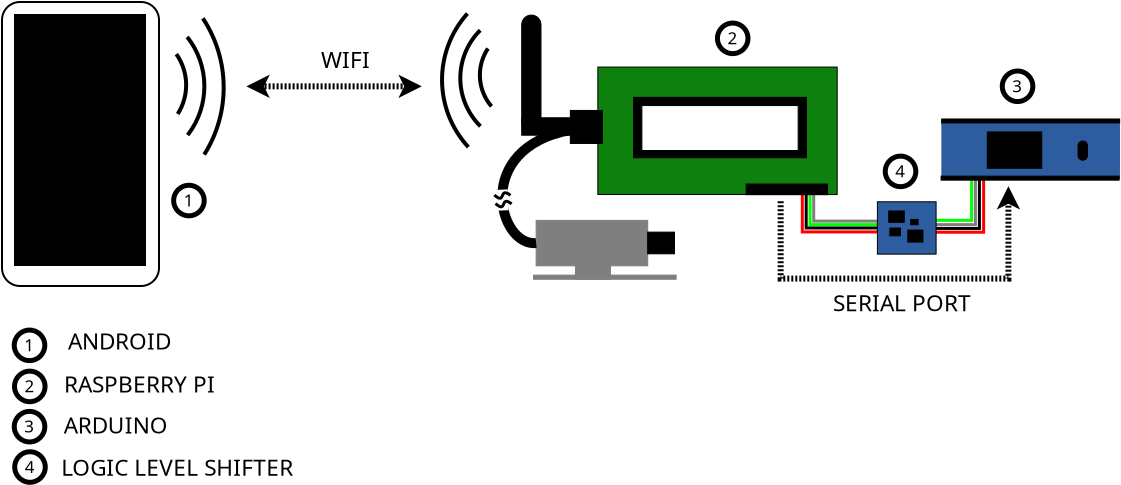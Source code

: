 <?xml version="1.0" encoding="UTF-8"?>
<dia:diagram xmlns:dia="http://www.lysator.liu.se/~alla/dia/">
  <dia:layer name="Background" visible="true" active="true">
    <dia:object type="Standard - Text" version="1" id="O0">
      <dia:attribute name="obj_pos">
        <dia:point val="1.108,22.04"/>
      </dia:attribute>
      <dia:attribute name="obj_bb">
        <dia:rectangle val="1.108,20.989;6.471,22.307"/>
      </dia:attribute>
      <dia:attribute name="text">
        <dia:composite type="text">
          <dia:attribute name="string">
            <dia:string>#ANDROID#</dia:string>
          </dia:attribute>
          <dia:attribute name="font">
            <dia:font family="sans" style="0" name="Helvetica"/>
          </dia:attribute>
          <dia:attribute name="height">
            <dia:real val="1.411"/>
          </dia:attribute>
          <dia:attribute name="pos">
            <dia:point val="1.108,22.04"/>
          </dia:attribute>
          <dia:attribute name="color">
            <dia:color val="#000000"/>
          </dia:attribute>
          <dia:attribute name="alignment">
            <dia:enum val="0"/>
          </dia:attribute>
        </dia:composite>
      </dia:attribute>
      <dia:attribute name="valign">
        <dia:enum val="3"/>
      </dia:attribute>
    </dia:object>
    <dia:group>
      <dia:group>
        <dia:object type="Standard - Box" version="0" id="O1">
          <dia:attribute name="obj_pos">
            <dia:point val="-2.189,4.661"/>
          </dia:attribute>
          <dia:attribute name="obj_bb">
            <dia:rectangle val="-2.239,4.611;5.711,18.911"/>
          </dia:attribute>
          <dia:attribute name="elem_corner">
            <dia:point val="-2.189,4.661"/>
          </dia:attribute>
          <dia:attribute name="elem_width">
            <dia:real val="7.85"/>
          </dia:attribute>
          <dia:attribute name="elem_height">
            <dia:real val="14.2"/>
          </dia:attribute>
          <dia:attribute name="border_width">
            <dia:real val="0.1"/>
          </dia:attribute>
          <dia:attribute name="show_background">
            <dia:boolean val="true"/>
          </dia:attribute>
          <dia:attribute name="corner_radius">
            <dia:real val="0.9"/>
          </dia:attribute>
        </dia:object>
        <dia:object type="Standard - Box" version="0" id="O2">
          <dia:attribute name="obj_pos">
            <dia:point val="-1.539,5.311"/>
          </dia:attribute>
          <dia:attribute name="obj_bb">
            <dia:rectangle val="-1.589,5.261;5.011,17.861"/>
          </dia:attribute>
          <dia:attribute name="elem_corner">
            <dia:point val="-1.539,5.311"/>
          </dia:attribute>
          <dia:attribute name="elem_width">
            <dia:real val="6.5"/>
          </dia:attribute>
          <dia:attribute name="elem_height">
            <dia:real val="12.5"/>
          </dia:attribute>
          <dia:attribute name="border_width">
            <dia:real val="0.1"/>
          </dia:attribute>
          <dia:attribute name="inner_color">
            <dia:color val="#000000"/>
          </dia:attribute>
          <dia:attribute name="show_background">
            <dia:boolean val="true"/>
          </dia:attribute>
        </dia:object>
      </dia:group>
      <dia:group>
        <dia:object type="Standard - Arc" version="0" id="O3">
          <dia:attribute name="obj_pos">
            <dia:point val="6.527,7.266"/>
          </dia:attribute>
          <dia:attribute name="obj_bb">
            <dia:rectangle val="6.425,7.163;7.119,10.364"/>
          </dia:attribute>
          <dia:attribute name="conn_endpoints">
            <dia:point val="6.527,7.266"/>
            <dia:point val="6.595,10.262"/>
          </dia:attribute>
          <dia:attribute name="curve_distance">
            <dia:real val="-0.457"/>
          </dia:attribute>
          <dia:attribute name="line_width">
            <dia:real val="0.2"/>
          </dia:attribute>
        </dia:object>
        <dia:object type="Standard - Arc" version="0" id="O4">
          <dia:attribute name="obj_pos">
            <dia:point val="7.07,6.406"/>
          </dia:attribute>
          <dia:attribute name="obj_bb">
            <dia:rectangle val="6.969,6.305;8.03,11.416"/>
          </dia:attribute>
          <dia:attribute name="conn_endpoints">
            <dia:point val="7.07,6.406"/>
            <dia:point val="7.093,11.316"/>
          </dia:attribute>
          <dia:attribute name="curve_distance">
            <dia:real val="-0.848"/>
          </dia:attribute>
          <dia:attribute name="line_width">
            <dia:real val="0.2"/>
          </dia:attribute>
        </dia:object>
        <dia:object type="Standard - Arc" version="0" id="O5">
          <dia:attribute name="obj_pos">
            <dia:point val="7.854,5.478"/>
          </dia:attribute>
          <dia:attribute name="obj_bb">
            <dia:rectangle val="7.753,5.377;8.995,12.39"/>
          </dia:attribute>
          <dia:attribute name="conn_endpoints">
            <dia:point val="7.854,5.478"/>
            <dia:point val="7.922,12.289"/>
          </dia:attribute>
          <dia:attribute name="curve_distance">
            <dia:real val="-1.007"/>
          </dia:attribute>
          <dia:attribute name="line_width">
            <dia:real val="0.2"/>
          </dia:attribute>
        </dia:object>
      </dia:group>
    </dia:group>
    <dia:group>
      <dia:group>
        <dia:object type="Standard - ZigZagLine" version="1" id="O6">
          <dia:attribute name="obj_pos">
            <dia:point val="38.155,14.364"/>
          </dia:attribute>
          <dia:attribute name="obj_bb">
            <dia:rectangle val="38.08,14.289;41.884,15.866"/>
          </dia:attribute>
          <dia:attribute name="orth_points">
            <dia:point val="38.155,14.364"/>
            <dia:point val="38.213,14.364"/>
            <dia:point val="38.213,15.791"/>
            <dia:point val="41.809,15.791"/>
          </dia:attribute>
          <dia:attribute name="orth_orient">
            <dia:enum val="0"/>
            <dia:enum val="1"/>
            <dia:enum val="0"/>
          </dia:attribute>
          <dia:attribute name="autorouting">
            <dia:boolean val="false"/>
          </dia:attribute>
          <dia:attribute name="line_color">
            <dia:color val="#00ff00"/>
          </dia:attribute>
          <dia:attribute name="line_width">
            <dia:real val="0.15"/>
          </dia:attribute>
        </dia:object>
        <dia:object type="Standard - ZigZagLine" version="1" id="O7">
          <dia:attribute name="obj_pos">
            <dia:point val="37.749,13.957"/>
          </dia:attribute>
          <dia:attribute name="obj_bb">
            <dia:rectangle val="37.674,13.883;41.656,16.033"/>
          </dia:attribute>
          <dia:attribute name="orth_points">
            <dia:point val="37.749,13.957"/>
            <dia:point val="38.02,13.957"/>
            <dia:point val="38.02,15.958"/>
            <dia:point val="41.581,15.958"/>
          </dia:attribute>
          <dia:attribute name="orth_orient">
            <dia:enum val="0"/>
            <dia:enum val="1"/>
            <dia:enum val="0"/>
          </dia:attribute>
          <dia:attribute name="autorouting">
            <dia:boolean val="false"/>
          </dia:attribute>
          <dia:attribute name="line_width">
            <dia:real val="0.15"/>
          </dia:attribute>
        </dia:object>
        <dia:object type="Standard - ZigZagLine" version="1" id="O8">
          <dia:attribute name="obj_pos">
            <dia:point val="37.749,13.957"/>
          </dia:attribute>
          <dia:attribute name="obj_bb">
            <dia:rectangle val="37.674,13.883;41.874,16.232"/>
          </dia:attribute>
          <dia:attribute name="orth_points">
            <dia:point val="37.749,13.957"/>
            <dia:point val="37.827,13.957"/>
            <dia:point val="37.827,16.157"/>
            <dia:point val="41.8,16.157"/>
          </dia:attribute>
          <dia:attribute name="orth_orient">
            <dia:enum val="0"/>
            <dia:enum val="1"/>
            <dia:enum val="0"/>
          </dia:attribute>
          <dia:attribute name="autorouting">
            <dia:boolean val="false"/>
          </dia:attribute>
          <dia:attribute name="line_color">
            <dia:color val="#ff0000"/>
          </dia:attribute>
          <dia:attribute name="line_width">
            <dia:real val="0.15"/>
          </dia:attribute>
        </dia:object>
        <dia:object type="Standard - ZigZagLine" version="1" id="O9">
          <dia:attribute name="obj_pos">
            <dia:point val="37.749,13.957"/>
          </dia:attribute>
          <dia:attribute name="obj_bb">
            <dia:rectangle val="37.674,13.883;41.874,15.692"/>
          </dia:attribute>
          <dia:attribute name="orth_points">
            <dia:point val="37.749,13.957"/>
            <dia:point val="38.396,13.957"/>
            <dia:point val="38.396,15.617"/>
            <dia:point val="41.8,15.617"/>
          </dia:attribute>
          <dia:attribute name="orth_orient">
            <dia:enum val="0"/>
            <dia:enum val="1"/>
            <dia:enum val="0"/>
          </dia:attribute>
          <dia:attribute name="autorouting">
            <dia:boolean val="false"/>
          </dia:attribute>
          <dia:attribute name="line_color">
            <dia:color val="#7f7f7f"/>
          </dia:attribute>
          <dia:attribute name="line_width">
            <dia:real val="0.15"/>
          </dia:attribute>
        </dia:object>
        <dia:object type="Standard - ZigZagLine" version="1" id="O10">
          <dia:attribute name="obj_pos">
            <dia:point val="44.133,15.579"/>
          </dia:attribute>
          <dia:attribute name="obj_bb">
            <dia:rectangle val="44.058,13.279;46.367,15.654"/>
          </dia:attribute>
          <dia:attribute name="orth_points">
            <dia:point val="44.133,15.579"/>
            <dia:point val="46.292,15.579"/>
            <dia:point val="46.292,13.354"/>
          </dia:attribute>
          <dia:attribute name="orth_orient">
            <dia:enum val="0"/>
            <dia:enum val="1"/>
          </dia:attribute>
          <dia:attribute name="autorouting">
            <dia:boolean val="false"/>
          </dia:attribute>
          <dia:attribute name="line_color">
            <dia:color val="#00ff00"/>
          </dia:attribute>
          <dia:attribute name="line_width">
            <dia:real val="0.15"/>
          </dia:attribute>
        </dia:object>
        <dia:object type="Standard - ZigZagLine" version="1" id="O11">
          <dia:attribute name="obj_pos">
            <dia:point val="44.169,15.793"/>
          </dia:attribute>
          <dia:attribute name="obj_bb">
            <dia:rectangle val="44.093,13.3;46.557,15.868"/>
          </dia:attribute>
          <dia:attribute name="orth_points">
            <dia:point val="44.169,15.793"/>
            <dia:point val="46.482,15.793"/>
            <dia:point val="46.482,13.375"/>
          </dia:attribute>
          <dia:attribute name="orth_orient">
            <dia:enum val="0"/>
            <dia:enum val="1"/>
          </dia:attribute>
          <dia:attribute name="autorouting">
            <dia:boolean val="false"/>
          </dia:attribute>
          <dia:attribute name="line_color">
            <dia:color val="#7f7f7f"/>
          </dia:attribute>
          <dia:attribute name="line_width">
            <dia:real val="0.15"/>
          </dia:attribute>
        </dia:object>
        <dia:object type="Standard - ZigZagLine" version="1" id="O12">
          <dia:attribute name="obj_pos">
            <dia:point val="44.179,15.983"/>
          </dia:attribute>
          <dia:attribute name="obj_bb">
            <dia:rectangle val="44.104,13.332;46.756,16.058"/>
          </dia:attribute>
          <dia:attribute name="orth_points">
            <dia:point val="44.179,15.983"/>
            <dia:point val="46.681,15.983"/>
            <dia:point val="46.681,13.407"/>
          </dia:attribute>
          <dia:attribute name="orth_orient">
            <dia:enum val="0"/>
            <dia:enum val="1"/>
          </dia:attribute>
          <dia:attribute name="autorouting">
            <dia:boolean val="false"/>
          </dia:attribute>
          <dia:attribute name="line_width">
            <dia:real val="0.15"/>
          </dia:attribute>
        </dia:object>
        <dia:object type="Standard - ZigZagLine" version="1" id="O13">
          <dia:attribute name="obj_pos">
            <dia:point val="44.19,16.172"/>
          </dia:attribute>
          <dia:attribute name="obj_bb">
            <dia:rectangle val="44.115,13.311;46.967,16.247"/>
          </dia:attribute>
          <dia:attribute name="orth_points">
            <dia:point val="44.19,16.172"/>
            <dia:point val="46.892,16.172"/>
            <dia:point val="46.892,13.386"/>
          </dia:attribute>
          <dia:attribute name="orth_orient">
            <dia:enum val="0"/>
            <dia:enum val="1"/>
          </dia:attribute>
          <dia:attribute name="autorouting">
            <dia:boolean val="false"/>
          </dia:attribute>
          <dia:attribute name="line_color">
            <dia:color val="#ff0000"/>
          </dia:attribute>
          <dia:attribute name="line_width">
            <dia:real val="0.15"/>
          </dia:attribute>
        </dia:object>
        <dia:group>
          <dia:object type="Standard - Box" version="0" id="O14">
            <dia:attribute name="obj_pos">
              <dia:point val="41.581,14.65"/>
            </dia:attribute>
            <dia:attribute name="obj_bb">
              <dia:rectangle val="41.556,14.625;44.541,17.292"/>
            </dia:attribute>
            <dia:attribute name="elem_corner">
              <dia:point val="41.581,14.65"/>
            </dia:attribute>
            <dia:attribute name="elem_width">
              <dia:real val="2.935"/>
            </dia:attribute>
            <dia:attribute name="elem_height">
              <dia:real val="2.617"/>
            </dia:attribute>
            <dia:attribute name="border_width">
              <dia:real val="0.05"/>
            </dia:attribute>
            <dia:attribute name="inner_color">
              <dia:color val="#2d5d9e"/>
            </dia:attribute>
            <dia:attribute name="show_background">
              <dia:boolean val="true"/>
            </dia:attribute>
          </dia:object>
          <dia:object type="Standard - Box" version="0" id="O15">
            <dia:attribute name="obj_pos">
              <dia:point val="42.147,15.11"/>
            </dia:attribute>
            <dia:attribute name="obj_bb">
              <dia:rectangle val="42.122,15.085;42.95,15.7"/>
            </dia:attribute>
            <dia:attribute name="elem_corner">
              <dia:point val="42.147,15.11"/>
            </dia:attribute>
            <dia:attribute name="elem_width">
              <dia:real val="0.778"/>
            </dia:attribute>
            <dia:attribute name="elem_height">
              <dia:real val="0.566"/>
            </dia:attribute>
            <dia:attribute name="border_width">
              <dia:real val="0.05"/>
            </dia:attribute>
            <dia:attribute name="inner_color">
              <dia:color val="#000000"/>
            </dia:attribute>
            <dia:attribute name="show_background">
              <dia:boolean val="true"/>
            </dia:attribute>
          </dia:object>
          <dia:object type="Standard - Box" version="0" id="O16">
            <dia:attribute name="obj_pos">
              <dia:point val="42.204,15.962"/>
            </dia:attribute>
            <dia:attribute name="obj_bb">
              <dia:rectangle val="42.179,15.937;42.759,16.376"/>
            </dia:attribute>
            <dia:attribute name="elem_corner">
              <dia:point val="42.204,15.962"/>
            </dia:attribute>
            <dia:attribute name="elem_width">
              <dia:real val="0.53"/>
            </dia:attribute>
            <dia:attribute name="elem_height">
              <dia:real val="0.389"/>
            </dia:attribute>
            <dia:attribute name="border_width">
              <dia:real val="0.05"/>
            </dia:attribute>
            <dia:attribute name="inner_color">
              <dia:color val="#000000"/>
            </dia:attribute>
            <dia:attribute name="show_background">
              <dia:boolean val="true"/>
            </dia:attribute>
          </dia:object>
          <dia:object type="Standard - Box" version="0" id="O17">
            <dia:attribute name="obj_pos">
              <dia:point val="43.243,15.534"/>
            </dia:attribute>
            <dia:attribute name="obj_bb">
              <dia:rectangle val="43.218,15.509;43.64,15.824"/>
            </dia:attribute>
            <dia:attribute name="elem_corner">
              <dia:point val="43.243,15.534"/>
            </dia:attribute>
            <dia:attribute name="elem_width">
              <dia:real val="0.372"/>
            </dia:attribute>
            <dia:attribute name="elem_height">
              <dia:real val="0.265"/>
            </dia:attribute>
            <dia:attribute name="border_width">
              <dia:real val="0.05"/>
            </dia:attribute>
            <dia:attribute name="inner_color">
              <dia:color val="#000000"/>
            </dia:attribute>
            <dia:attribute name="show_background">
              <dia:boolean val="true"/>
            </dia:attribute>
          </dia:object>
          <dia:object type="Standard - Box" version="0" id="O18">
            <dia:attribute name="obj_pos">
              <dia:point val="43.102,16.064"/>
            </dia:attribute>
            <dia:attribute name="obj_bb">
              <dia:rectangle val="43.077,16.039;43.884,16.691"/>
            </dia:attribute>
            <dia:attribute name="elem_corner">
              <dia:point val="43.102,16.064"/>
            </dia:attribute>
            <dia:attribute name="elem_width">
              <dia:real val="0.757"/>
            </dia:attribute>
            <dia:attribute name="elem_height">
              <dia:real val="0.601"/>
            </dia:attribute>
            <dia:attribute name="border_width">
              <dia:real val="0.05"/>
            </dia:attribute>
            <dia:attribute name="inner_color">
              <dia:color val="#000000"/>
            </dia:attribute>
            <dia:attribute name="show_background">
              <dia:boolean val="true"/>
            </dia:attribute>
          </dia:object>
        </dia:group>
      </dia:group>
      <dia:group>
        <dia:object type="Standard - Box" version="0" id="O19">
          <dia:attribute name="obj_pos">
            <dia:point val="44.805,10.639"/>
          </dia:attribute>
          <dia:attribute name="obj_bb">
            <dia:rectangle val="44.78,10.614;53.713,13.517"/>
          </dia:attribute>
          <dia:attribute name="elem_corner">
            <dia:point val="44.805,10.639"/>
          </dia:attribute>
          <dia:attribute name="elem_width">
            <dia:real val="8.883"/>
          </dia:attribute>
          <dia:attribute name="elem_height">
            <dia:real val="2.853"/>
          </dia:attribute>
          <dia:attribute name="border_width">
            <dia:real val="0.05"/>
          </dia:attribute>
          <dia:attribute name="border_color">
            <dia:color val="#2d5d9e"/>
          </dia:attribute>
          <dia:attribute name="inner_color">
            <dia:color val="#2d5d9e"/>
          </dia:attribute>
          <dia:attribute name="show_background">
            <dia:boolean val="true"/>
          </dia:attribute>
        </dia:object>
        <dia:object type="Standard - Box" version="0" id="O20">
          <dia:attribute name="obj_pos">
            <dia:point val="47.075,11.158"/>
          </dia:attribute>
          <dia:attribute name="obj_bb">
            <dia:rectangle val="47.05,11.133;49.823,12.999"/>
          </dia:attribute>
          <dia:attribute name="elem_corner">
            <dia:point val="47.075,11.158"/>
          </dia:attribute>
          <dia:attribute name="elem_width">
            <dia:real val="2.723"/>
          </dia:attribute>
          <dia:attribute name="elem_height">
            <dia:real val="1.816"/>
          </dia:attribute>
          <dia:attribute name="border_width">
            <dia:real val="0.05"/>
          </dia:attribute>
          <dia:attribute name="inner_color">
            <dia:color val="#000000"/>
          </dia:attribute>
          <dia:attribute name="show_background">
            <dia:boolean val="true"/>
          </dia:attribute>
        </dia:object>
        <dia:object type="Standard - Box" version="0" id="O21">
          <dia:attribute name="obj_pos">
            <dia:point val="51.613,11.612"/>
          </dia:attribute>
          <dia:attribute name="obj_bb">
            <dia:rectangle val="51.588,11.587;52.111,12.596"/>
          </dia:attribute>
          <dia:attribute name="elem_corner">
            <dia:point val="51.613,11.612"/>
          </dia:attribute>
          <dia:attribute name="elem_width">
            <dia:real val="0.472"/>
          </dia:attribute>
          <dia:attribute name="elem_height">
            <dia:real val="0.959"/>
          </dia:attribute>
          <dia:attribute name="border_width">
            <dia:real val="0.05"/>
          </dia:attribute>
          <dia:attribute name="inner_color">
            <dia:color val="#000000"/>
          </dia:attribute>
          <dia:attribute name="show_background">
            <dia:boolean val="true"/>
          </dia:attribute>
          <dia:attribute name="corner_radius">
            <dia:real val="1"/>
          </dia:attribute>
        </dia:object>
        <dia:object type="Standard - Box" version="0" id="O22">
          <dia:attribute name="obj_pos">
            <dia:point val="44.794,10.51"/>
          </dia:attribute>
          <dia:attribute name="obj_bb">
            <dia:rectangle val="44.769,10.485;53.719,10.734"/>
          </dia:attribute>
          <dia:attribute name="elem_corner">
            <dia:point val="44.794,10.51"/>
          </dia:attribute>
          <dia:attribute name="elem_width">
            <dia:real val="8.9"/>
          </dia:attribute>
          <dia:attribute name="elem_height">
            <dia:real val="0.199"/>
          </dia:attribute>
          <dia:attribute name="border_width">
            <dia:real val="0.05"/>
          </dia:attribute>
          <dia:attribute name="inner_color">
            <dia:color val="#000000"/>
          </dia:attribute>
          <dia:attribute name="show_background">
            <dia:boolean val="true"/>
          </dia:attribute>
        </dia:object>
        <dia:object type="Standard - Box" version="0" id="O23">
          <dia:attribute name="obj_pos">
            <dia:point val="44.766,13.369"/>
          </dia:attribute>
          <dia:attribute name="obj_bb">
            <dia:rectangle val="44.741,13.344;53.691,13.593"/>
          </dia:attribute>
          <dia:attribute name="elem_corner">
            <dia:point val="44.766,13.369"/>
          </dia:attribute>
          <dia:attribute name="elem_width">
            <dia:real val="8.9"/>
          </dia:attribute>
          <dia:attribute name="elem_height">
            <dia:real val="0.199"/>
          </dia:attribute>
          <dia:attribute name="border_width">
            <dia:real val="0.05"/>
          </dia:attribute>
          <dia:attribute name="inner_color">
            <dia:color val="#000000"/>
          </dia:attribute>
          <dia:attribute name="show_background">
            <dia:boolean val="true"/>
          </dia:attribute>
        </dia:object>
      </dia:group>
      <dia:group>
        <dia:group>
          <dia:object type="Standard - Box" version="0" id="O24">
            <dia:attribute name="obj_pos">
              <dia:point val="27.603,7.914"/>
            </dia:attribute>
            <dia:attribute name="obj_bb">
              <dia:rectangle val="27.578,7.889;39.595,14.312"/>
            </dia:attribute>
            <dia:attribute name="elem_corner">
              <dia:point val="27.603,7.914"/>
            </dia:attribute>
            <dia:attribute name="elem_width">
              <dia:real val="11.967"/>
            </dia:attribute>
            <dia:attribute name="elem_height">
              <dia:real val="6.373"/>
            </dia:attribute>
            <dia:attribute name="border_width">
              <dia:real val="0.05"/>
            </dia:attribute>
            <dia:attribute name="inner_color">
              <dia:color val="#0e800e"/>
            </dia:attribute>
            <dia:attribute name="show_background">
              <dia:boolean val="true"/>
            </dia:attribute>
          </dia:object>
          <dia:object type="Standard - Box" version="0" id="O25">
            <dia:attribute name="obj_pos">
              <dia:point val="29.391,9.427"/>
            </dia:attribute>
            <dia:attribute name="obj_bb">
              <dia:rectangle val="29.366,9.402;38.056,12.475"/>
            </dia:attribute>
            <dia:attribute name="elem_corner">
              <dia:point val="29.391,9.427"/>
            </dia:attribute>
            <dia:attribute name="elem_width">
              <dia:real val="8.64"/>
            </dia:attribute>
            <dia:attribute name="elem_height">
              <dia:real val="3.024"/>
            </dia:attribute>
            <dia:attribute name="border_width">
              <dia:real val="0.05"/>
            </dia:attribute>
            <dia:attribute name="inner_color">
              <dia:color val="#000000"/>
            </dia:attribute>
            <dia:attribute name="show_background">
              <dia:boolean val="true"/>
            </dia:attribute>
          </dia:object>
          <dia:object type="Standard - Box" version="0" id="O26">
            <dia:attribute name="obj_pos">
              <dia:point val="29.804,9.839"/>
            </dia:attribute>
            <dia:attribute name="obj_bb">
              <dia:rectangle val="29.779,9.814;37.644,12.111"/>
            </dia:attribute>
            <dia:attribute name="elem_corner">
              <dia:point val="29.804,9.839"/>
            </dia:attribute>
            <dia:attribute name="elem_width">
              <dia:real val="7.815"/>
            </dia:attribute>
            <dia:attribute name="elem_height">
              <dia:real val="2.247"/>
            </dia:attribute>
            <dia:attribute name="border_width">
              <dia:real val="0.05"/>
            </dia:attribute>
            <dia:attribute name="show_background">
              <dia:boolean val="true"/>
            </dia:attribute>
          </dia:object>
          <dia:object type="Standard - Box" version="0" id="O27">
            <dia:attribute name="obj_pos">
              <dia:point val="26.227,10.083"/>
            </dia:attribute>
            <dia:attribute name="obj_bb">
              <dia:rectangle val="26.203,10.058;27.857,11.759"/>
            </dia:attribute>
            <dia:attribute name="elem_corner">
              <dia:point val="26.227,10.083"/>
            </dia:attribute>
            <dia:attribute name="elem_width">
              <dia:real val="1.605"/>
            </dia:attribute>
            <dia:attribute name="elem_height">
              <dia:real val="1.651"/>
            </dia:attribute>
            <dia:attribute name="border_width">
              <dia:real val="0.05"/>
            </dia:attribute>
            <dia:attribute name="inner_color">
              <dia:color val="#000000"/>
            </dia:attribute>
            <dia:attribute name="show_background">
              <dia:boolean val="true"/>
            </dia:attribute>
          </dia:object>
          <dia:object type="Standard - Box" version="0" id="O28">
            <dia:attribute name="obj_pos">
              <dia:point val="23.797,10.45"/>
            </dia:attribute>
            <dia:attribute name="obj_bb">
              <dia:rectangle val="23.772,10.425;26.344,11.346"/>
            </dia:attribute>
            <dia:attribute name="elem_corner">
              <dia:point val="23.797,10.45"/>
            </dia:attribute>
            <dia:attribute name="elem_width">
              <dia:real val="2.522"/>
            </dia:attribute>
            <dia:attribute name="elem_height">
              <dia:real val="0.871"/>
            </dia:attribute>
            <dia:attribute name="border_width">
              <dia:real val="0.05"/>
            </dia:attribute>
            <dia:attribute name="inner_color">
              <dia:color val="#000000"/>
            </dia:attribute>
            <dia:attribute name="show_background">
              <dia:boolean val="true"/>
            </dia:attribute>
          </dia:object>
          <dia:object type="Standard - Box" version="0" id="O29">
            <dia:attribute name="obj_pos">
              <dia:point val="23.797,5.315"/>
            </dia:attribute>
            <dia:attribute name="obj_bb">
              <dia:rectangle val="23.772,5.29;24.785,11.163"/>
            </dia:attribute>
            <dia:attribute name="elem_corner">
              <dia:point val="23.797,5.315"/>
            </dia:attribute>
            <dia:attribute name="elem_width">
              <dia:real val="0.963"/>
            </dia:attribute>
            <dia:attribute name="elem_height">
              <dia:real val="5.823"/>
            </dia:attribute>
            <dia:attribute name="border_width">
              <dia:real val="0.05"/>
            </dia:attribute>
            <dia:attribute name="inner_color">
              <dia:color val="#000000"/>
            </dia:attribute>
            <dia:attribute name="show_background">
              <dia:boolean val="true"/>
            </dia:attribute>
            <dia:attribute name="corner_radius">
              <dia:real val="1"/>
            </dia:attribute>
          </dia:object>
          <dia:object type="Standard - Box" version="0" id="O30">
            <dia:attribute name="obj_pos">
              <dia:point val="35.018,13.764"/>
            </dia:attribute>
            <dia:attribute name="obj_bb">
              <dia:rectangle val="34.993,13.739;39.114,14.32"/>
            </dia:attribute>
            <dia:attribute name="elem_corner">
              <dia:point val="35.018,13.764"/>
            </dia:attribute>
            <dia:attribute name="elem_width">
              <dia:real val="4.071"/>
            </dia:attribute>
            <dia:attribute name="elem_height">
              <dia:real val="0.531"/>
            </dia:attribute>
            <dia:attribute name="border_width">
              <dia:real val="0.05"/>
            </dia:attribute>
            <dia:attribute name="inner_color">
              <dia:color val="#000000"/>
            </dia:attribute>
            <dia:attribute name="show_background">
              <dia:boolean val="true"/>
            </dia:attribute>
          </dia:object>
          <dia:object type="Standard - Box" version="0" id="O31">
            <dia:attribute name="obj_pos">
              <dia:point val="24.518,15.579"/>
            </dia:attribute>
            <dia:attribute name="obj_bb">
              <dia:rectangle val="24.493,15.554;30.122,17.877"/>
            </dia:attribute>
            <dia:attribute name="elem_corner">
              <dia:point val="24.518,15.579"/>
            </dia:attribute>
            <dia:attribute name="elem_width">
              <dia:real val="5.578"/>
            </dia:attribute>
            <dia:attribute name="elem_height">
              <dia:real val="2.273"/>
            </dia:attribute>
            <dia:attribute name="border_width">
              <dia:real val="0.05"/>
            </dia:attribute>
            <dia:attribute name="border_color">
              <dia:color val="#7f7f7f"/>
            </dia:attribute>
            <dia:attribute name="inner_color">
              <dia:color val="#7f7f7f"/>
            </dia:attribute>
            <dia:attribute name="show_background">
              <dia:boolean val="true"/>
            </dia:attribute>
          </dia:object>
          <dia:object type="Standard - Box" version="0" id="O32">
            <dia:attribute name="obj_pos">
              <dia:point val="30.093,16.167"/>
            </dia:attribute>
            <dia:attribute name="obj_bb">
              <dia:rectangle val="30.068,16.142;31.461,17.277"/>
            </dia:attribute>
            <dia:attribute name="elem_corner">
              <dia:point val="30.093,16.167"/>
            </dia:attribute>
            <dia:attribute name="elem_width">
              <dia:real val="1.343"/>
            </dia:attribute>
            <dia:attribute name="elem_height">
              <dia:real val="1.085"/>
            </dia:attribute>
            <dia:attribute name="border_width">
              <dia:real val="0.05"/>
            </dia:attribute>
            <dia:attribute name="inner_color">
              <dia:color val="#000000"/>
            </dia:attribute>
            <dia:attribute name="show_background">
              <dia:boolean val="true"/>
            </dia:attribute>
          </dia:object>
          <dia:object type="Standard - Box" version="0" id="O33">
            <dia:attribute name="obj_pos">
              <dia:point val="26.481,17.49"/>
            </dia:attribute>
            <dia:attribute name="obj_bb">
              <dia:rectangle val="26.456,17.465;28.262,18.548"/>
            </dia:attribute>
            <dia:attribute name="elem_corner">
              <dia:point val="26.481,17.49"/>
            </dia:attribute>
            <dia:attribute name="elem_width">
              <dia:real val="1.756"/>
            </dia:attribute>
            <dia:attribute name="elem_height">
              <dia:real val="1.033"/>
            </dia:attribute>
            <dia:attribute name="border_width">
              <dia:real val="0.05"/>
            </dia:attribute>
            <dia:attribute name="border_color">
              <dia:color val="#7f7f7f"/>
            </dia:attribute>
            <dia:attribute name="inner_color">
              <dia:color val="#7f7f7f"/>
            </dia:attribute>
            <dia:attribute name="show_background">
              <dia:boolean val="true"/>
            </dia:attribute>
          </dia:object>
          <dia:object type="Standard - Box" version="0" id="O34">
            <dia:attribute name="obj_pos">
              <dia:point val="24.389,18.317"/>
            </dia:attribute>
            <dia:attribute name="obj_bb">
              <dia:rectangle val="24.364,18.292;31.542,18.548"/>
            </dia:attribute>
            <dia:attribute name="elem_corner">
              <dia:point val="24.389,18.317"/>
            </dia:attribute>
            <dia:attribute name="elem_width">
              <dia:real val="7.128"/>
            </dia:attribute>
            <dia:attribute name="elem_height">
              <dia:real val="0.207"/>
            </dia:attribute>
            <dia:attribute name="border_width">
              <dia:real val="0.05"/>
            </dia:attribute>
            <dia:attribute name="border_color">
              <dia:color val="#7f7f7f"/>
            </dia:attribute>
            <dia:attribute name="inner_color">
              <dia:color val="#7f7f7f"/>
            </dia:attribute>
            <dia:attribute name="show_background">
              <dia:boolean val="true"/>
            </dia:attribute>
          </dia:object>
          <dia:object type="Standard - BezierLine" version="0" id="O35">
            <dia:attribute name="obj_pos">
              <dia:point val="24.518,16.715"/>
            </dia:attribute>
            <dia:attribute name="obj_bb">
              <dia:rectangle val="22.574,10.773;26.495,16.988"/>
            </dia:attribute>
            <dia:attribute name="bez_points">
              <dia:point val="24.518,16.715"/>
              <dia:point val="22.64,16.896"/>
              <dia:point val="22.149,11.834"/>
              <dia:point val="27.03,10.908"/>
            </dia:attribute>
            <dia:attribute name="corner_types">
              <dia:enum val="0"/>
              <dia:enum val="0"/>
            </dia:attribute>
            <dia:attribute name="line_width">
              <dia:real val="0.5"/>
            </dia:attribute>
            <dia:connections>
              <dia:connection handle="0" to="O31" connection="3"/>
              <dia:connection handle="3" to="O27" connection="8"/>
            </dia:connections>
          </dia:object>
          <dia:object type="Standard - Line" version="0" id="O36">
            <dia:attribute name="obj_pos">
              <dia:point val="22.789,15.086"/>
            </dia:attribute>
            <dia:attribute name="obj_bb">
              <dia:rectangle val="22.379,13.682;23.154,15.451"/>
            </dia:attribute>
            <dia:attribute name="conn_endpoints">
              <dia:point val="22.789,15.086"/>
              <dia:point val="22.744,14.046"/>
            </dia:attribute>
            <dia:attribute name="numcp">
              <dia:int val="1"/>
            </dia:attribute>
            <dia:attribute name="line_color">
              <dia:color val="#ffffff"/>
            </dia:attribute>
            <dia:attribute name="line_width">
              <dia:real val="0.7"/>
            </dia:attribute>
          </dia:object>
          <dia:object type="Standard - BezierLine" version="0" id="O37">
            <dia:attribute name="obj_pos">
              <dia:point val="22.429,14.312"/>
            </dia:attribute>
            <dia:attribute name="obj_bb">
              <dia:rectangle val="22.323,14.123;23.338,14.551"/>
            </dia:attribute>
            <dia:attribute name="bez_points">
              <dia:point val="22.429,14.312"/>
              <dia:point val="23.032,14.847"/>
              <dia:point val="22.63,13.859"/>
              <dia:point val="23.233,14.328"/>
            </dia:attribute>
            <dia:attribute name="corner_types">
              <dia:enum val="0"/>
              <dia:enum val="0"/>
            </dia:attribute>
            <dia:attribute name="line_width">
              <dia:real val="0.15"/>
            </dia:attribute>
          </dia:object>
          <dia:object type="Standard - BezierLine" version="0" id="O38">
            <dia:attribute name="obj_pos">
              <dia:point val="22.487,14.739"/>
            </dia:attribute>
            <dia:attribute name="obj_bb">
              <dia:rectangle val="22.381,14.55;23.396,14.978"/>
            </dia:attribute>
            <dia:attribute name="bez_points">
              <dia:point val="22.487,14.739"/>
              <dia:point val="23.09,15.275"/>
              <dia:point val="22.688,14.287"/>
              <dia:point val="23.291,14.756"/>
            </dia:attribute>
            <dia:attribute name="corner_types">
              <dia:enum val="0"/>
              <dia:enum val="0"/>
            </dia:attribute>
            <dia:attribute name="line_width">
              <dia:real val="0.15"/>
            </dia:attribute>
          </dia:object>
        </dia:group>
        <dia:group>
          <dia:object type="Standard - Arc" version="0" id="O39">
            <dia:attribute name="obj_pos">
              <dia:point val="22.107,6.986"/>
            </dia:attribute>
            <dia:attribute name="obj_bb">
              <dia:rectangle val="21.604,6.88;22.391,9.986"/>
            </dia:attribute>
            <dia:attribute name="conn_endpoints">
              <dia:point val="22.107,6.986"/>
              <dia:point val="22.285,9.88"/>
            </dia:attribute>
            <dia:attribute name="curve_distance">
              <dia:real val="0.488"/>
            </dia:attribute>
            <dia:attribute name="line_width">
              <dia:real val="0.2"/>
            </dia:attribute>
          </dia:object>
          <dia:object type="Standard - Arc" version="0" id="O40">
            <dia:attribute name="obj_pos">
              <dia:point val="21.72,6.075"/>
            </dia:attribute>
            <dia:attribute name="obj_bb">
              <dia:rectangle val="20.626,5.975;21.832,10.974"/>
            </dia:attribute>
            <dia:attribute name="conn_endpoints">
              <dia:point val="21.72,6.075"/>
              <dia:point val="21.732,10.874"/>
            </dia:attribute>
            <dia:attribute name="curve_distance">
              <dia:real val="1"/>
            </dia:attribute>
            <dia:attribute name="line_width">
              <dia:real val="0.2"/>
            </dia:attribute>
          </dia:object>
          <dia:object type="Standard - Arc" version="0" id="O41">
            <dia:attribute name="obj_pos">
              <dia:point val="21.082,5.24"/>
            </dia:attribute>
            <dia:attribute name="obj_bb">
              <dia:rectangle val="19.713,5.14;21.228,12.014"/>
            </dia:attribute>
            <dia:attribute name="conn_endpoints">
              <dia:point val="21.082,5.24"/>
              <dia:point val="21.128,11.914"/>
            </dia:attribute>
            <dia:attribute name="curve_distance">
              <dia:real val="1.292"/>
            </dia:attribute>
            <dia:attribute name="line_width">
              <dia:real val="0.2"/>
            </dia:attribute>
          </dia:object>
        </dia:group>
      </dia:group>
    </dia:group>
    <dia:group>
      <dia:object type="Standard - Text" version="1" id="O42">
        <dia:attribute name="obj_pos">
          <dia:point val="39.365,20.12"/>
        </dia:attribute>
        <dia:attribute name="obj_bb">
          <dia:rectangle val="39.365,19.07;46.635,20.387"/>
        </dia:attribute>
        <dia:attribute name="text">
          <dia:composite type="text">
            <dia:attribute name="string">
              <dia:string>#SERIAL PORT#</dia:string>
            </dia:attribute>
            <dia:attribute name="font">
              <dia:font family="sans" style="0" name="Helvetica"/>
            </dia:attribute>
            <dia:attribute name="height">
              <dia:real val="1.411"/>
            </dia:attribute>
            <dia:attribute name="pos">
              <dia:point val="39.365,20.12"/>
            </dia:attribute>
            <dia:attribute name="color">
              <dia:color val="#000000"/>
            </dia:attribute>
            <dia:attribute name="alignment">
              <dia:enum val="0"/>
            </dia:attribute>
          </dia:composite>
        </dia:attribute>
        <dia:attribute name="valign">
          <dia:enum val="3"/>
        </dia:attribute>
      </dia:object>
      <dia:object type="Standard - ZigZagLine" version="1" id="O43">
        <dia:attribute name="obj_pos">
          <dia:point val="36.743,14.623"/>
        </dia:attribute>
        <dia:attribute name="obj_bb">
          <dia:rectangle val="36.593,13.535;48.716,18.64"/>
        </dia:attribute>
        <dia:attribute name="orth_points">
          <dia:point val="36.743,14.623"/>
          <dia:point val="36.743,18.49"/>
          <dia:point val="48.131,18.49"/>
          <dia:point val="48.131,13.87"/>
        </dia:attribute>
        <dia:attribute name="orth_orient">
          <dia:enum val="1"/>
          <dia:enum val="0"/>
          <dia:enum val="1"/>
        </dia:attribute>
        <dia:attribute name="autorouting">
          <dia:boolean val="false"/>
        </dia:attribute>
        <dia:attribute name="line_width">
          <dia:real val="0.3"/>
        </dia:attribute>
        <dia:attribute name="line_style">
          <dia:enum val="1"/>
        </dia:attribute>
        <dia:attribute name="end_arrow">
          <dia:enum val="22"/>
        </dia:attribute>
        <dia:attribute name="end_arrow_length">
          <dia:real val="0.5"/>
        </dia:attribute>
        <dia:attribute name="end_arrow_width">
          <dia:real val="0.5"/>
        </dia:attribute>
        <dia:attribute name="dashlength">
          <dia:real val="0.1"/>
        </dia:attribute>
      </dia:object>
    </dia:group>
    <dia:object type="Standard - Text" version="1" id="O44">
      <dia:attribute name="obj_pos">
        <dia:point val="13.766,7.962"/>
      </dia:attribute>
      <dia:attribute name="obj_bb">
        <dia:rectangle val="13.766,6.912;16.556,8.229"/>
      </dia:attribute>
      <dia:attribute name="text">
        <dia:composite type="text">
          <dia:attribute name="string">
            <dia:string>#WIFI #</dia:string>
          </dia:attribute>
          <dia:attribute name="font">
            <dia:font family="sans" style="0" name="Helvetica"/>
          </dia:attribute>
          <dia:attribute name="height">
            <dia:real val="1.411"/>
          </dia:attribute>
          <dia:attribute name="pos">
            <dia:point val="13.766,7.962"/>
          </dia:attribute>
          <dia:attribute name="color">
            <dia:color val="#000000"/>
          </dia:attribute>
          <dia:attribute name="alignment">
            <dia:enum val="0"/>
          </dia:attribute>
        </dia:composite>
      </dia:attribute>
      <dia:attribute name="valign">
        <dia:enum val="3"/>
      </dia:attribute>
    </dia:object>
    <dia:object type="Standard - Line" version="0" id="O45">
      <dia:attribute name="obj_pos">
        <dia:point val="10.03,8.878"/>
      </dia:attribute>
      <dia:attribute name="obj_bb">
        <dia:rectangle val="9.88,8.293;18.95,9.464"/>
      </dia:attribute>
      <dia:attribute name="conn_endpoints">
        <dia:point val="10.03,8.878"/>
        <dia:point val="18.8,8.878"/>
      </dia:attribute>
      <dia:attribute name="numcp">
        <dia:int val="1"/>
      </dia:attribute>
      <dia:attribute name="line_width">
        <dia:real val="0.3"/>
      </dia:attribute>
      <dia:attribute name="line_style">
        <dia:enum val="1"/>
      </dia:attribute>
      <dia:attribute name="start_arrow">
        <dia:enum val="22"/>
      </dia:attribute>
      <dia:attribute name="start_arrow_length">
        <dia:real val="0.5"/>
      </dia:attribute>
      <dia:attribute name="start_arrow_width">
        <dia:real val="0.5"/>
      </dia:attribute>
      <dia:attribute name="end_arrow">
        <dia:enum val="22"/>
      </dia:attribute>
      <dia:attribute name="end_arrow_length">
        <dia:real val="0.5"/>
      </dia:attribute>
      <dia:attribute name="end_arrow_width">
        <dia:real val="0.5"/>
      </dia:attribute>
      <dia:attribute name="dashlength">
        <dia:real val="0.1"/>
      </dia:attribute>
    </dia:object>
    <dia:object type="Standard - Text" version="1" id="O46">
      <dia:attribute name="obj_pos">
        <dia:point val="46.949,4.041"/>
      </dia:attribute>
      <dia:attribute name="obj_bb">
        <dia:rectangle val="46.949,3.446;46.949,4.194"/>
      </dia:attribute>
      <dia:attribute name="text">
        <dia:composite type="text">
          <dia:attribute name="string">
            <dia:string>##</dia:string>
          </dia:attribute>
          <dia:attribute name="font">
            <dia:font family="sans" style="0" name="Helvetica"/>
          </dia:attribute>
          <dia:attribute name="height">
            <dia:real val="0.8"/>
          </dia:attribute>
          <dia:attribute name="pos">
            <dia:point val="46.949,4.041"/>
          </dia:attribute>
          <dia:attribute name="color">
            <dia:color val="#000000"/>
          </dia:attribute>
          <dia:attribute name="alignment">
            <dia:enum val="0"/>
          </dia:attribute>
        </dia:composite>
      </dia:attribute>
      <dia:attribute name="valign">
        <dia:enum val="3"/>
      </dia:attribute>
    </dia:object>
    <dia:object type="Standard - Text" version="1" id="O47">
      <dia:attribute name="obj_pos">
        <dia:point val="0.966,-0.205"/>
      </dia:attribute>
      <dia:attribute name="obj_bb">
        <dia:rectangle val="0.933,-1.288;0.966,0.128"/>
      </dia:attribute>
      <dia:attribute name="text">
        <dia:composite type="text">
          <dia:attribute name="string">
            <dia:string>##</dia:string>
          </dia:attribute>
          <dia:attribute name="font">
            <dia:font family="sans" style="0" name="Helvetica"/>
          </dia:attribute>
          <dia:attribute name="height">
            <dia:real val="1.411"/>
          </dia:attribute>
          <dia:attribute name="pos">
            <dia:point val="0.966,-0.205"/>
          </dia:attribute>
          <dia:attribute name="color">
            <dia:color val="#000000"/>
          </dia:attribute>
          <dia:attribute name="alignment">
            <dia:enum val="0"/>
          </dia:attribute>
        </dia:composite>
      </dia:attribute>
      <dia:attribute name="valign">
        <dia:enum val="3"/>
      </dia:attribute>
    </dia:object>
    <dia:group>
      <dia:object type="Standard - Ellipse" version="0" id="O48">
        <dia:attribute name="obj_pos">
          <dia:point val="6.393,13.825"/>
        </dia:attribute>
        <dia:attribute name="obj_bb">
          <dia:rectangle val="6.268,13.7;8.045,15.477"/>
        </dia:attribute>
        <dia:attribute name="elem_corner">
          <dia:point val="6.393,13.825"/>
        </dia:attribute>
        <dia:attribute name="elem_width">
          <dia:real val="1.527"/>
        </dia:attribute>
        <dia:attribute name="elem_height">
          <dia:real val="1.527"/>
        </dia:attribute>
        <dia:attribute name="border_width">
          <dia:real val="0.25"/>
        </dia:attribute>
        <dia:attribute name="aspect">
          <dia:enum val="2"/>
        </dia:attribute>
      </dia:object>
      <dia:object type="Standard - Text" version="1" id="O49">
        <dia:attribute name="obj_pos">
          <dia:point val="6.896,14.883"/>
        </dia:attribute>
        <dia:attribute name="obj_bb">
          <dia:rectangle val="6.896,14.095;7.433,15.082"/>
        </dia:attribute>
        <dia:attribute name="text">
          <dia:composite type="text">
            <dia:attribute name="string">
              <dia:string>#1#</dia:string>
            </dia:attribute>
            <dia:attribute name="font">
              <dia:font family="sans" style="0" name="Helvetica"/>
            </dia:attribute>
            <dia:attribute name="height">
              <dia:real val="1.058"/>
            </dia:attribute>
            <dia:attribute name="pos">
              <dia:point val="6.896,14.883"/>
            </dia:attribute>
            <dia:attribute name="color">
              <dia:color val="#000000"/>
            </dia:attribute>
            <dia:attribute name="alignment">
              <dia:enum val="0"/>
            </dia:attribute>
          </dia:composite>
        </dia:attribute>
        <dia:attribute name="valign">
          <dia:enum val="3"/>
        </dia:attribute>
      </dia:object>
    </dia:group>
    <dia:group>
      <dia:object type="Standard - Ellipse" version="0" id="O50">
        <dia:attribute name="obj_pos">
          <dia:point val="33.583,5.715"/>
        </dia:attribute>
        <dia:attribute name="obj_bb">
          <dia:rectangle val="33.458,5.59;35.235,7.367"/>
        </dia:attribute>
        <dia:attribute name="elem_corner">
          <dia:point val="33.583,5.715"/>
        </dia:attribute>
        <dia:attribute name="elem_width">
          <dia:real val="1.527"/>
        </dia:attribute>
        <dia:attribute name="elem_height">
          <dia:real val="1.527"/>
        </dia:attribute>
        <dia:attribute name="border_width">
          <dia:real val="0.25"/>
        </dia:attribute>
        <dia:attribute name="aspect">
          <dia:enum val="2"/>
        </dia:attribute>
      </dia:object>
      <dia:object type="Standard - Text" version="1" id="O51">
        <dia:attribute name="obj_pos">
          <dia:point val="34.085,6.773"/>
        </dia:attribute>
        <dia:attribute name="obj_bb">
          <dia:rectangle val="34.085,5.986;34.623,6.973"/>
        </dia:attribute>
        <dia:attribute name="text">
          <dia:composite type="text">
            <dia:attribute name="string">
              <dia:string>#2#</dia:string>
            </dia:attribute>
            <dia:attribute name="font">
              <dia:font family="sans" style="0" name="Helvetica"/>
            </dia:attribute>
            <dia:attribute name="height">
              <dia:real val="1.058"/>
            </dia:attribute>
            <dia:attribute name="pos">
              <dia:point val="34.085,6.773"/>
            </dia:attribute>
            <dia:attribute name="color">
              <dia:color val="#000000"/>
            </dia:attribute>
            <dia:attribute name="alignment">
              <dia:enum val="0"/>
            </dia:attribute>
          </dia:composite>
        </dia:attribute>
        <dia:attribute name="valign">
          <dia:enum val="3"/>
        </dia:attribute>
      </dia:object>
      <dia:object type="Standard - Text" version="1" id="O52">
        <dia:attribute name="obj_pos">
          <dia:point val="34.346,6.479"/>
        </dia:attribute>
        <dia:attribute name="obj_bb">
          <dia:rectangle val="34.346,5.884;34.346,6.631"/>
        </dia:attribute>
        <dia:attribute name="text">
          <dia:composite type="text">
            <dia:attribute name="string">
              <dia:string>##</dia:string>
            </dia:attribute>
            <dia:attribute name="font">
              <dia:font family="sans" style="0" name="Helvetica"/>
            </dia:attribute>
            <dia:attribute name="height">
              <dia:real val="0.8"/>
            </dia:attribute>
            <dia:attribute name="pos">
              <dia:point val="34.346,6.479"/>
            </dia:attribute>
            <dia:attribute name="color">
              <dia:color val="#000000"/>
            </dia:attribute>
            <dia:attribute name="alignment">
              <dia:enum val="0"/>
            </dia:attribute>
          </dia:composite>
        </dia:attribute>
        <dia:attribute name="valign">
          <dia:enum val="3"/>
        </dia:attribute>
        <dia:connections>
          <dia:connection handle="0" to="O50" connection="8"/>
        </dia:connections>
      </dia:object>
      <dia:object type="Standard - Text" version="1" id="O53">
        <dia:attribute name="obj_pos">
          <dia:point val="34.463,6.723"/>
        </dia:attribute>
        <dia:attribute name="obj_bb">
          <dia:rectangle val="34.463,6.128;34.463,6.875"/>
        </dia:attribute>
        <dia:attribute name="text">
          <dia:composite type="text">
            <dia:attribute name="string">
              <dia:string>##</dia:string>
            </dia:attribute>
            <dia:attribute name="font">
              <dia:font family="sans" style="0" name="Helvetica"/>
            </dia:attribute>
            <dia:attribute name="height">
              <dia:real val="0.8"/>
            </dia:attribute>
            <dia:attribute name="pos">
              <dia:point val="34.463,6.723"/>
            </dia:attribute>
            <dia:attribute name="color">
              <dia:color val="#000000"/>
            </dia:attribute>
            <dia:attribute name="alignment">
              <dia:enum val="0"/>
            </dia:attribute>
          </dia:composite>
        </dia:attribute>
        <dia:attribute name="valign">
          <dia:enum val="3"/>
        </dia:attribute>
      </dia:object>
    </dia:group>
    <dia:group>
      <dia:object type="Standard - Ellipse" version="0" id="O54">
        <dia:attribute name="obj_pos">
          <dia:point val="47.825,8.112"/>
        </dia:attribute>
        <dia:attribute name="obj_bb">
          <dia:rectangle val="47.7,7.987;49.477,9.765"/>
        </dia:attribute>
        <dia:attribute name="elem_corner">
          <dia:point val="47.825,8.112"/>
        </dia:attribute>
        <dia:attribute name="elem_width">
          <dia:real val="1.527"/>
        </dia:attribute>
        <dia:attribute name="elem_height">
          <dia:real val="1.527"/>
        </dia:attribute>
        <dia:attribute name="border_width">
          <dia:real val="0.25"/>
        </dia:attribute>
        <dia:attribute name="aspect">
          <dia:enum val="2"/>
        </dia:attribute>
      </dia:object>
      <dia:object type="Standard - Text" version="1" id="O55">
        <dia:attribute name="obj_pos">
          <dia:point val="48.328,9.17"/>
        </dia:attribute>
        <dia:attribute name="obj_bb">
          <dia:rectangle val="48.328,8.383;48.865,9.37"/>
        </dia:attribute>
        <dia:attribute name="text">
          <dia:composite type="text">
            <dia:attribute name="string">
              <dia:string>#3#</dia:string>
            </dia:attribute>
            <dia:attribute name="font">
              <dia:font family="sans" style="0" name="Helvetica"/>
            </dia:attribute>
            <dia:attribute name="height">
              <dia:real val="1.058"/>
            </dia:attribute>
            <dia:attribute name="pos">
              <dia:point val="48.328,9.17"/>
            </dia:attribute>
            <dia:attribute name="color">
              <dia:color val="#000000"/>
            </dia:attribute>
            <dia:attribute name="alignment">
              <dia:enum val="0"/>
            </dia:attribute>
          </dia:composite>
        </dia:attribute>
        <dia:attribute name="valign">
          <dia:enum val="3"/>
        </dia:attribute>
      </dia:object>
      <dia:object type="Standard - Text" version="1" id="O56">
        <dia:attribute name="obj_pos">
          <dia:point val="48.629,8.575"/>
        </dia:attribute>
        <dia:attribute name="obj_bb">
          <dia:rectangle val="48.629,7.98;48.629,8.727"/>
        </dia:attribute>
        <dia:attribute name="text">
          <dia:composite type="text">
            <dia:attribute name="string">
              <dia:string>##</dia:string>
            </dia:attribute>
            <dia:attribute name="font">
              <dia:font family="sans" style="0" name="Helvetica"/>
            </dia:attribute>
            <dia:attribute name="height">
              <dia:real val="0.8"/>
            </dia:attribute>
            <dia:attribute name="pos">
              <dia:point val="48.629,8.575"/>
            </dia:attribute>
            <dia:attribute name="color">
              <dia:color val="#000000"/>
            </dia:attribute>
            <dia:attribute name="alignment">
              <dia:enum val="0"/>
            </dia:attribute>
          </dia:composite>
        </dia:attribute>
        <dia:attribute name="valign">
          <dia:enum val="3"/>
        </dia:attribute>
      </dia:object>
    </dia:group>
    <dia:group>
      <dia:object type="Standard - Ellipse" version="0" id="O57">
        <dia:attribute name="obj_pos">
          <dia:point val="41.974,12.367"/>
        </dia:attribute>
        <dia:attribute name="obj_bb">
          <dia:rectangle val="41.849,12.242;43.627,14.019"/>
        </dia:attribute>
        <dia:attribute name="elem_corner">
          <dia:point val="41.974,12.367"/>
        </dia:attribute>
        <dia:attribute name="elem_width">
          <dia:real val="1.527"/>
        </dia:attribute>
        <dia:attribute name="elem_height">
          <dia:real val="1.527"/>
        </dia:attribute>
        <dia:attribute name="border_width">
          <dia:real val="0.25"/>
        </dia:attribute>
        <dia:attribute name="aspect">
          <dia:enum val="2"/>
        </dia:attribute>
      </dia:object>
      <dia:object type="Standard - Text" version="1" id="O58">
        <dia:attribute name="obj_pos">
          <dia:point val="42.477,13.425"/>
        </dia:attribute>
        <dia:attribute name="obj_bb">
          <dia:rectangle val="42.477,12.637;43.014,13.625"/>
        </dia:attribute>
        <dia:attribute name="text">
          <dia:composite type="text">
            <dia:attribute name="string">
              <dia:string>#4#</dia:string>
            </dia:attribute>
            <dia:attribute name="font">
              <dia:font family="sans" style="0" name="Helvetica"/>
            </dia:attribute>
            <dia:attribute name="height">
              <dia:real val="1.058"/>
            </dia:attribute>
            <dia:attribute name="pos">
              <dia:point val="42.477,13.425"/>
            </dia:attribute>
            <dia:attribute name="color">
              <dia:color val="#000000"/>
            </dia:attribute>
            <dia:attribute name="alignment">
              <dia:enum val="0"/>
            </dia:attribute>
          </dia:composite>
        </dia:attribute>
        <dia:attribute name="valign">
          <dia:enum val="3"/>
        </dia:attribute>
      </dia:object>
      <dia:object type="Standard - Text" version="1" id="O59">
        <dia:attribute name="obj_pos">
          <dia:point val="42.738,13.13"/>
        </dia:attribute>
        <dia:attribute name="obj_bb">
          <dia:rectangle val="42.738,12.535;42.738,13.283"/>
        </dia:attribute>
        <dia:attribute name="text">
          <dia:composite type="text">
            <dia:attribute name="string">
              <dia:string>##</dia:string>
            </dia:attribute>
            <dia:attribute name="font">
              <dia:font family="sans" style="0" name="Helvetica"/>
            </dia:attribute>
            <dia:attribute name="height">
              <dia:real val="0.8"/>
            </dia:attribute>
            <dia:attribute name="pos">
              <dia:point val="42.738,13.13"/>
            </dia:attribute>
            <dia:attribute name="color">
              <dia:color val="#000000"/>
            </dia:attribute>
            <dia:attribute name="alignment">
              <dia:enum val="0"/>
            </dia:attribute>
          </dia:composite>
        </dia:attribute>
        <dia:attribute name="valign">
          <dia:enum val="3"/>
        </dia:attribute>
        <dia:connections>
          <dia:connection handle="0" to="O57" connection="8"/>
        </dia:connections>
      </dia:object>
    </dia:group>
    <dia:group>
      <dia:object type="Standard - Ellipse" version="0" id="O60">
        <dia:attribute name="obj_pos">
          <dia:point val="-1.576,21.065"/>
        </dia:attribute>
        <dia:attribute name="obj_bb">
          <dia:rectangle val="-1.701,20.94;0.076,22.717"/>
        </dia:attribute>
        <dia:attribute name="elem_corner">
          <dia:point val="-1.576,21.065"/>
        </dia:attribute>
        <dia:attribute name="elem_width">
          <dia:real val="1.527"/>
        </dia:attribute>
        <dia:attribute name="elem_height">
          <dia:real val="1.527"/>
        </dia:attribute>
        <dia:attribute name="border_width">
          <dia:real val="0.25"/>
        </dia:attribute>
        <dia:attribute name="aspect">
          <dia:enum val="2"/>
        </dia:attribute>
      </dia:object>
      <dia:object type="Standard - Text" version="1" id="O61">
        <dia:attribute name="obj_pos">
          <dia:point val="-1.074,22.123"/>
        </dia:attribute>
        <dia:attribute name="obj_bb">
          <dia:rectangle val="-1.074,21.335;-0.536,22.323"/>
        </dia:attribute>
        <dia:attribute name="text">
          <dia:composite type="text">
            <dia:attribute name="string">
              <dia:string>#1#</dia:string>
            </dia:attribute>
            <dia:attribute name="font">
              <dia:font family="sans" style="0" name="Helvetica"/>
            </dia:attribute>
            <dia:attribute name="height">
              <dia:real val="1.058"/>
            </dia:attribute>
            <dia:attribute name="pos">
              <dia:point val="-1.074,22.123"/>
            </dia:attribute>
            <dia:attribute name="color">
              <dia:color val="#000000"/>
            </dia:attribute>
            <dia:attribute name="alignment">
              <dia:enum val="0"/>
            </dia:attribute>
          </dia:composite>
        </dia:attribute>
        <dia:attribute name="valign">
          <dia:enum val="3"/>
        </dia:attribute>
      </dia:object>
    </dia:group>
    <dia:group>
      <dia:object type="Standard - Ellipse" version="0" id="O62">
        <dia:attribute name="obj_pos">
          <dia:point val="-1.564,23.119"/>
        </dia:attribute>
        <dia:attribute name="obj_bb">
          <dia:rectangle val="-1.689,22.994;0.088,24.771"/>
        </dia:attribute>
        <dia:attribute name="elem_corner">
          <dia:point val="-1.564,23.119"/>
        </dia:attribute>
        <dia:attribute name="elem_width">
          <dia:real val="1.527"/>
        </dia:attribute>
        <dia:attribute name="elem_height">
          <dia:real val="1.527"/>
        </dia:attribute>
        <dia:attribute name="border_width">
          <dia:real val="0.25"/>
        </dia:attribute>
        <dia:attribute name="aspect">
          <dia:enum val="2"/>
        </dia:attribute>
      </dia:object>
      <dia:object type="Standard - Text" version="1" id="O63">
        <dia:attribute name="obj_pos">
          <dia:point val="-1.062,24.177"/>
        </dia:attribute>
        <dia:attribute name="obj_bb">
          <dia:rectangle val="-1.062,23.39;-0.524,24.377"/>
        </dia:attribute>
        <dia:attribute name="text">
          <dia:composite type="text">
            <dia:attribute name="string">
              <dia:string>#2#</dia:string>
            </dia:attribute>
            <dia:attribute name="font">
              <dia:font family="sans" style="0" name="Helvetica"/>
            </dia:attribute>
            <dia:attribute name="height">
              <dia:real val="1.058"/>
            </dia:attribute>
            <dia:attribute name="pos">
              <dia:point val="-1.062,24.177"/>
            </dia:attribute>
            <dia:attribute name="color">
              <dia:color val="#000000"/>
            </dia:attribute>
            <dia:attribute name="alignment">
              <dia:enum val="0"/>
            </dia:attribute>
          </dia:composite>
        </dia:attribute>
        <dia:attribute name="valign">
          <dia:enum val="3"/>
        </dia:attribute>
      </dia:object>
      <dia:object type="Standard - Text" version="1" id="O64">
        <dia:attribute name="obj_pos">
          <dia:point val="-0.801,23.883"/>
        </dia:attribute>
        <dia:attribute name="obj_bb">
          <dia:rectangle val="-0.801,23.288;-0.801,24.035"/>
        </dia:attribute>
        <dia:attribute name="text">
          <dia:composite type="text">
            <dia:attribute name="string">
              <dia:string>##</dia:string>
            </dia:attribute>
            <dia:attribute name="font">
              <dia:font family="sans" style="0" name="Helvetica"/>
            </dia:attribute>
            <dia:attribute name="height">
              <dia:real val="0.8"/>
            </dia:attribute>
            <dia:attribute name="pos">
              <dia:point val="-0.801,23.883"/>
            </dia:attribute>
            <dia:attribute name="color">
              <dia:color val="#000000"/>
            </dia:attribute>
            <dia:attribute name="alignment">
              <dia:enum val="0"/>
            </dia:attribute>
          </dia:composite>
        </dia:attribute>
        <dia:attribute name="valign">
          <dia:enum val="3"/>
        </dia:attribute>
        <dia:connections>
          <dia:connection handle="0" to="O62" connection="8"/>
        </dia:connections>
      </dia:object>
      <dia:object type="Standard - Text" version="1" id="O65">
        <dia:attribute name="obj_pos">
          <dia:point val="-0.683,24.127"/>
        </dia:attribute>
        <dia:attribute name="obj_bb">
          <dia:rectangle val="-0.683,23.532;-0.683,24.279"/>
        </dia:attribute>
        <dia:attribute name="text">
          <dia:composite type="text">
            <dia:attribute name="string">
              <dia:string>##</dia:string>
            </dia:attribute>
            <dia:attribute name="font">
              <dia:font family="sans" style="0" name="Helvetica"/>
            </dia:attribute>
            <dia:attribute name="height">
              <dia:real val="0.8"/>
            </dia:attribute>
            <dia:attribute name="pos">
              <dia:point val="-0.683,24.127"/>
            </dia:attribute>
            <dia:attribute name="color">
              <dia:color val="#000000"/>
            </dia:attribute>
            <dia:attribute name="alignment">
              <dia:enum val="0"/>
            </dia:attribute>
          </dia:composite>
        </dia:attribute>
        <dia:attribute name="valign">
          <dia:enum val="3"/>
        </dia:attribute>
      </dia:object>
    </dia:group>
    <dia:group>
      <dia:object type="Standard - Ellipse" version="0" id="O66">
        <dia:attribute name="obj_pos">
          <dia:point val="-1.576,25.131"/>
        </dia:attribute>
        <dia:attribute name="obj_bb">
          <dia:rectangle val="-1.701,25.006;0.076,26.783"/>
        </dia:attribute>
        <dia:attribute name="elem_corner">
          <dia:point val="-1.576,25.131"/>
        </dia:attribute>
        <dia:attribute name="elem_width">
          <dia:real val="1.527"/>
        </dia:attribute>
        <dia:attribute name="elem_height">
          <dia:real val="1.527"/>
        </dia:attribute>
        <dia:attribute name="border_width">
          <dia:real val="0.25"/>
        </dia:attribute>
        <dia:attribute name="aspect">
          <dia:enum val="2"/>
        </dia:attribute>
      </dia:object>
      <dia:object type="Standard - Text" version="1" id="O67">
        <dia:attribute name="obj_pos">
          <dia:point val="-1.074,26.189"/>
        </dia:attribute>
        <dia:attribute name="obj_bb">
          <dia:rectangle val="-1.074,25.401;-0.536,26.389"/>
        </dia:attribute>
        <dia:attribute name="text">
          <dia:composite type="text">
            <dia:attribute name="string">
              <dia:string>#3#</dia:string>
            </dia:attribute>
            <dia:attribute name="font">
              <dia:font family="sans" style="0" name="Helvetica"/>
            </dia:attribute>
            <dia:attribute name="height">
              <dia:real val="1.058"/>
            </dia:attribute>
            <dia:attribute name="pos">
              <dia:point val="-1.074,26.189"/>
            </dia:attribute>
            <dia:attribute name="color">
              <dia:color val="#000000"/>
            </dia:attribute>
            <dia:attribute name="alignment">
              <dia:enum val="0"/>
            </dia:attribute>
          </dia:composite>
        </dia:attribute>
        <dia:attribute name="valign">
          <dia:enum val="3"/>
        </dia:attribute>
      </dia:object>
      <dia:object type="Standard - Text" version="1" id="O68">
        <dia:attribute name="obj_pos">
          <dia:point val="-0.773,25.593"/>
        </dia:attribute>
        <dia:attribute name="obj_bb">
          <dia:rectangle val="-0.773,24.998;-0.773,25.745"/>
        </dia:attribute>
        <dia:attribute name="text">
          <dia:composite type="text">
            <dia:attribute name="string">
              <dia:string>##</dia:string>
            </dia:attribute>
            <dia:attribute name="font">
              <dia:font family="sans" style="0" name="Helvetica"/>
            </dia:attribute>
            <dia:attribute name="height">
              <dia:real val="0.8"/>
            </dia:attribute>
            <dia:attribute name="pos">
              <dia:point val="-0.773,25.593"/>
            </dia:attribute>
            <dia:attribute name="color">
              <dia:color val="#000000"/>
            </dia:attribute>
            <dia:attribute name="alignment">
              <dia:enum val="0"/>
            </dia:attribute>
          </dia:composite>
        </dia:attribute>
        <dia:attribute name="valign">
          <dia:enum val="3"/>
        </dia:attribute>
      </dia:object>
    </dia:group>
    <dia:group>
      <dia:object type="Standard - Ellipse" version="0" id="O69">
        <dia:attribute name="obj_pos">
          <dia:point val="-1.553,27.149"/>
        </dia:attribute>
        <dia:attribute name="obj_bb">
          <dia:rectangle val="-1.678,27.024;0.099,28.801"/>
        </dia:attribute>
        <dia:attribute name="elem_corner">
          <dia:point val="-1.553,27.149"/>
        </dia:attribute>
        <dia:attribute name="elem_width">
          <dia:real val="1.527"/>
        </dia:attribute>
        <dia:attribute name="elem_height">
          <dia:real val="1.527"/>
        </dia:attribute>
        <dia:attribute name="border_width">
          <dia:real val="0.25"/>
        </dia:attribute>
        <dia:attribute name="aspect">
          <dia:enum val="2"/>
        </dia:attribute>
      </dia:object>
      <dia:object type="Standard - Text" version="1" id="O70">
        <dia:attribute name="obj_pos">
          <dia:point val="-1.05,28.207"/>
        </dia:attribute>
        <dia:attribute name="obj_bb">
          <dia:rectangle val="-1.05,27.419;-0.513,28.407"/>
        </dia:attribute>
        <dia:attribute name="text">
          <dia:composite type="text">
            <dia:attribute name="string">
              <dia:string>#4#</dia:string>
            </dia:attribute>
            <dia:attribute name="font">
              <dia:font family="sans" style="0" name="Helvetica"/>
            </dia:attribute>
            <dia:attribute name="height">
              <dia:real val="1.058"/>
            </dia:attribute>
            <dia:attribute name="pos">
              <dia:point val="-1.05,28.207"/>
            </dia:attribute>
            <dia:attribute name="color">
              <dia:color val="#000000"/>
            </dia:attribute>
            <dia:attribute name="alignment">
              <dia:enum val="0"/>
            </dia:attribute>
          </dia:composite>
        </dia:attribute>
        <dia:attribute name="valign">
          <dia:enum val="3"/>
        </dia:attribute>
      </dia:object>
      <dia:object type="Standard - Text" version="1" id="O71">
        <dia:attribute name="obj_pos">
          <dia:point val="-0.789,27.912"/>
        </dia:attribute>
        <dia:attribute name="obj_bb">
          <dia:rectangle val="-0.789,27.317;-0.789,28.065"/>
        </dia:attribute>
        <dia:attribute name="text">
          <dia:composite type="text">
            <dia:attribute name="string">
              <dia:string>##</dia:string>
            </dia:attribute>
            <dia:attribute name="font">
              <dia:font family="sans" style="0" name="Helvetica"/>
            </dia:attribute>
            <dia:attribute name="height">
              <dia:real val="0.8"/>
            </dia:attribute>
            <dia:attribute name="pos">
              <dia:point val="-0.789,27.912"/>
            </dia:attribute>
            <dia:attribute name="color">
              <dia:color val="#000000"/>
            </dia:attribute>
            <dia:attribute name="alignment">
              <dia:enum val="0"/>
            </dia:attribute>
          </dia:composite>
        </dia:attribute>
        <dia:attribute name="valign">
          <dia:enum val="3"/>
        </dia:attribute>
        <dia:connections>
          <dia:connection handle="0" to="O69" connection="8"/>
        </dia:connections>
      </dia:object>
    </dia:group>
    <dia:object type="Standard - Text" version="1" id="O72">
      <dia:attribute name="obj_pos">
        <dia:point val="0.907,24.18"/>
      </dia:attribute>
      <dia:attribute name="obj_bb">
        <dia:rectangle val="0.907,23.13;8.864,24.447"/>
      </dia:attribute>
      <dia:attribute name="text">
        <dia:composite type="text">
          <dia:attribute name="string">
            <dia:string>#RASPBERRY PI#</dia:string>
          </dia:attribute>
          <dia:attribute name="font">
            <dia:font family="sans" style="0" name="Helvetica"/>
          </dia:attribute>
          <dia:attribute name="height">
            <dia:real val="1.411"/>
          </dia:attribute>
          <dia:attribute name="pos">
            <dia:point val="0.907,24.18"/>
          </dia:attribute>
          <dia:attribute name="color">
            <dia:color val="#000000"/>
          </dia:attribute>
          <dia:attribute name="alignment">
            <dia:enum val="0"/>
          </dia:attribute>
        </dia:composite>
      </dia:attribute>
      <dia:attribute name="valign">
        <dia:enum val="3"/>
      </dia:attribute>
    </dia:object>
    <dia:object type="Standard - Text" version="1" id="O73">
      <dia:attribute name="obj_pos">
        <dia:point val="0.901,26.236"/>
      </dia:attribute>
      <dia:attribute name="obj_bb">
        <dia:rectangle val="0.901,25.186;6.221,26.503"/>
      </dia:attribute>
      <dia:attribute name="text">
        <dia:composite type="text">
          <dia:attribute name="string">
            <dia:string>#ARDUINO#</dia:string>
          </dia:attribute>
          <dia:attribute name="font">
            <dia:font family="sans" style="0" name="Helvetica"/>
          </dia:attribute>
          <dia:attribute name="height">
            <dia:real val="1.411"/>
          </dia:attribute>
          <dia:attribute name="pos">
            <dia:point val="0.901,26.236"/>
          </dia:attribute>
          <dia:attribute name="color">
            <dia:color val="#000000"/>
          </dia:attribute>
          <dia:attribute name="alignment">
            <dia:enum val="0"/>
          </dia:attribute>
        </dia:composite>
      </dia:attribute>
      <dia:attribute name="valign">
        <dia:enum val="3"/>
      </dia:attribute>
    </dia:object>
    <dia:object type="Standard - Text" version="1" id="O74">
      <dia:attribute name="obj_pos">
        <dia:point val="0.779,28.35"/>
      </dia:attribute>
      <dia:attribute name="obj_bb">
        <dia:rectangle val="0.779,27.3;13.146,28.617"/>
      </dia:attribute>
      <dia:attribute name="text">
        <dia:composite type="text">
          <dia:attribute name="string">
            <dia:string>#LOGIC LEVEL SHIFTER#</dia:string>
          </dia:attribute>
          <dia:attribute name="font">
            <dia:font family="sans" style="0" name="Helvetica"/>
          </dia:attribute>
          <dia:attribute name="height">
            <dia:real val="1.411"/>
          </dia:attribute>
          <dia:attribute name="pos">
            <dia:point val="0.779,28.35"/>
          </dia:attribute>
          <dia:attribute name="color">
            <dia:color val="#000000"/>
          </dia:attribute>
          <dia:attribute name="alignment">
            <dia:enum val="0"/>
          </dia:attribute>
        </dia:composite>
      </dia:attribute>
      <dia:attribute name="valign">
        <dia:enum val="3"/>
      </dia:attribute>
    </dia:object>
  </dia:layer>
</dia:diagram>
